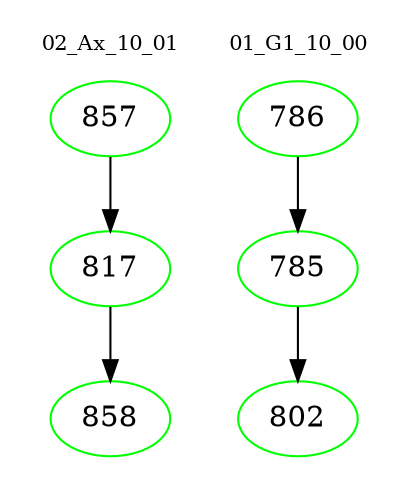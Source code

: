 digraph{
subgraph cluster_0 {
color = white
label = "02_Ax_10_01";
fontsize=10;
T0_857 [label="857", color="green"]
T0_857 -> T0_817 [color="black"]
T0_817 [label="817", color="green"]
T0_817 -> T0_858 [color="black"]
T0_858 [label="858", color="green"]
}
subgraph cluster_1 {
color = white
label = "01_G1_10_00";
fontsize=10;
T1_786 [label="786", color="green"]
T1_786 -> T1_785 [color="black"]
T1_785 [label="785", color="green"]
T1_785 -> T1_802 [color="black"]
T1_802 [label="802", color="green"]
}
}
